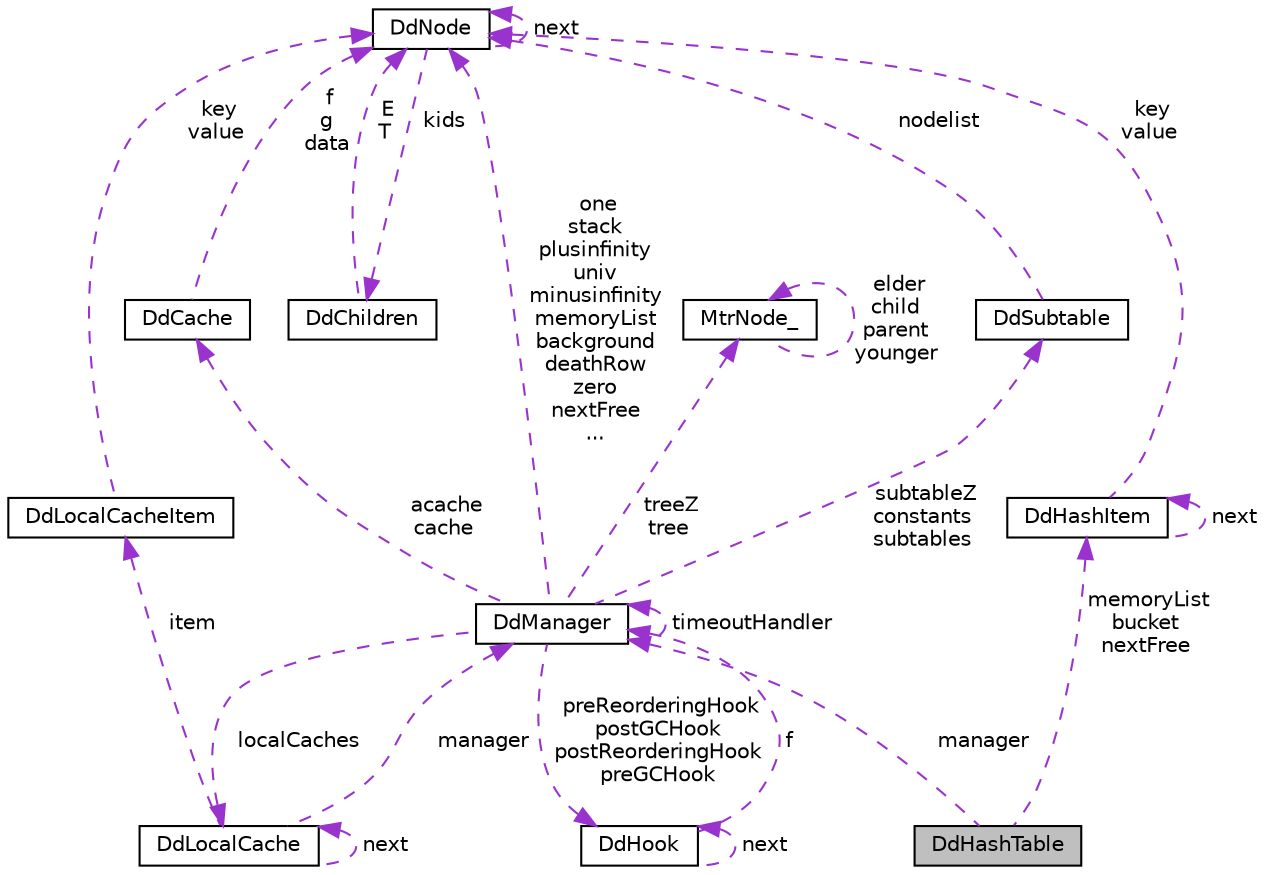 digraph "DdHashTable"
{
 // LATEX_PDF_SIZE
  edge [fontname="Helvetica",fontsize="10",labelfontname="Helvetica",labelfontsize="10"];
  node [fontname="Helvetica",fontsize="10",shape=record];
  Node1 [label="DdHashTable",height=0.2,width=0.4,color="black", fillcolor="grey75", style="filled", fontcolor="black",tooltip="Local hash table."];
  Node2 -> Node1 [dir="back",color="darkorchid3",fontsize="10",style="dashed",label=" manager" ,fontname="Helvetica"];
  Node2 [label="DdManager",height=0.2,width=0.4,color="black", fillcolor="white", style="filled",URL="$structDdManager.html",tooltip="Specialized DD symbol table."];
  Node2 -> Node2 [dir="back",color="darkorchid3",fontsize="10",style="dashed",label=" timeoutHandler" ,fontname="Helvetica"];
  Node3 -> Node2 [dir="back",color="darkorchid3",fontsize="10",style="dashed",label=" localCaches" ,fontname="Helvetica"];
  Node3 [label="DdLocalCache",height=0.2,width=0.4,color="black", fillcolor="white", style="filled",URL="$structDdLocalCache.html",tooltip="Local cache."];
  Node3 -> Node3 [dir="back",color="darkorchid3",fontsize="10",style="dashed",label=" next" ,fontname="Helvetica"];
  Node2 -> Node3 [dir="back",color="darkorchid3",fontsize="10",style="dashed",label=" manager" ,fontname="Helvetica"];
  Node4 -> Node3 [dir="back",color="darkorchid3",fontsize="10",style="dashed",label=" item" ,fontname="Helvetica"];
  Node4 [label="DdLocalCacheItem",height=0.2,width=0.4,color="black", fillcolor="white", style="filled",URL="$structDdLocalCacheItem.html",tooltip="Generic local cache item."];
  Node5 -> Node4 [dir="back",color="darkorchid3",fontsize="10",style="dashed",label=" key\nvalue" ,fontname="Helvetica"];
  Node5 [label="DdNode",height=0.2,width=0.4,color="black", fillcolor="white", style="filled",URL="$structDdNode.html",tooltip="Decision diagram node."];
  Node6 -> Node5 [dir="back",color="darkorchid3",fontsize="10",style="dashed",label=" kids" ,fontname="Helvetica"];
  Node6 [label="DdChildren",height=0.2,width=0.4,color="black", fillcolor="white", style="filled",URL="$structDdChildren.html",tooltip="The two children of a non-terminal node."];
  Node5 -> Node6 [dir="back",color="darkorchid3",fontsize="10",style="dashed",label=" E\nT" ,fontname="Helvetica"];
  Node5 -> Node5 [dir="back",color="darkorchid3",fontsize="10",style="dashed",label=" next" ,fontname="Helvetica"];
  Node7 -> Node2 [dir="back",color="darkorchid3",fontsize="10",style="dashed",label=" subtableZ\nconstants\nsubtables" ,fontname="Helvetica"];
  Node7 [label="DdSubtable",height=0.2,width=0.4,color="black", fillcolor="white", style="filled",URL="$structDdSubtable.html",tooltip="Subtable for one index."];
  Node5 -> Node7 [dir="back",color="darkorchid3",fontsize="10",style="dashed",label=" nodelist" ,fontname="Helvetica"];
  Node8 -> Node2 [dir="back",color="darkorchid3",fontsize="10",style="dashed",label=" treeZ\ntree" ,fontname="Helvetica"];
  Node8 [label="MtrNode_",height=0.2,width=0.4,color="black", fillcolor="white", style="filled",URL="$structMtrNode__.html",tooltip="multi-way tree node."];
  Node8 -> Node8 [dir="back",color="darkorchid3",fontsize="10",style="dashed",label=" elder\nchild\nparent\nyounger" ,fontname="Helvetica"];
  Node9 -> Node2 [dir="back",color="darkorchid3",fontsize="10",style="dashed",label=" acache\ncache" ,fontname="Helvetica"];
  Node9 [label="DdCache",height=0.2,width=0.4,color="black", fillcolor="white", style="filled",URL="$structDdCache.html",tooltip="Computed table."];
  Node5 -> Node9 [dir="back",color="darkorchid3",fontsize="10",style="dashed",label=" f\ng\ndata" ,fontname="Helvetica"];
  Node5 -> Node2 [dir="back",color="darkorchid3",fontsize="10",style="dashed",label=" one\nstack\nplusinfinity\nuniv\nminusinfinity\nmemoryList\nbackground\ndeathRow\nzero\nnextFree\n..." ,fontname="Helvetica"];
  Node10 -> Node2 [dir="back",color="darkorchid3",fontsize="10",style="dashed",label=" preReorderingHook\npostGCHook\npostReorderingHook\npreGCHook" ,fontname="Helvetica"];
  Node10 [label="DdHook",height=0.2,width=0.4,color="black", fillcolor="white", style="filled",URL="$structDdHook.html",tooltip="CUDD hook."];
  Node2 -> Node10 [dir="back",color="darkorchid3",fontsize="10",style="dashed",label=" f" ,fontname="Helvetica"];
  Node10 -> Node10 [dir="back",color="darkorchid3",fontsize="10",style="dashed",label=" next" ,fontname="Helvetica"];
  Node11 -> Node1 [dir="back",color="darkorchid3",fontsize="10",style="dashed",label=" memoryList\nbucket\nnextFree" ,fontname="Helvetica"];
  Node11 [label="DdHashItem",height=0.2,width=0.4,color="black", fillcolor="white", style="filled",URL="$structDdHashItem.html",tooltip="Local hash table item."];
  Node11 -> Node11 [dir="back",color="darkorchid3",fontsize="10",style="dashed",label=" next" ,fontname="Helvetica"];
  Node5 -> Node11 [dir="back",color="darkorchid3",fontsize="10",style="dashed",label=" key\nvalue" ,fontname="Helvetica"];
}

